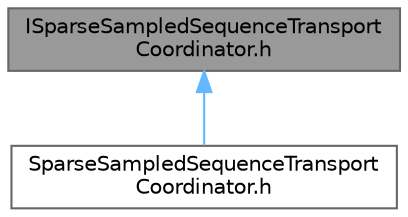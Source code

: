 digraph "ISparseSampledSequenceTransportCoordinator.h"
{
 // INTERACTIVE_SVG=YES
 // LATEX_PDF_SIZE
  bgcolor="transparent";
  edge [fontname=Helvetica,fontsize=10,labelfontname=Helvetica,labelfontsize=10];
  node [fontname=Helvetica,fontsize=10,shape=box,height=0.2,width=0.4];
  Node1 [id="Node000001",label="ISparseSampledSequenceTransport\lCoordinator.h",height=0.2,width=0.4,color="gray40", fillcolor="grey60", style="filled", fontcolor="black",tooltip=" "];
  Node1 -> Node2 [id="edge1_Node000001_Node000002",dir="back",color="steelblue1",style="solid",tooltip=" "];
  Node2 [id="Node000002",label="SparseSampledSequenceTransport\lCoordinator.h",height=0.2,width=0.4,color="grey40", fillcolor="white", style="filled",URL="$dd/d23/SparseSampledSequenceTransportCoordinator_8h.html",tooltip=" "];
}
